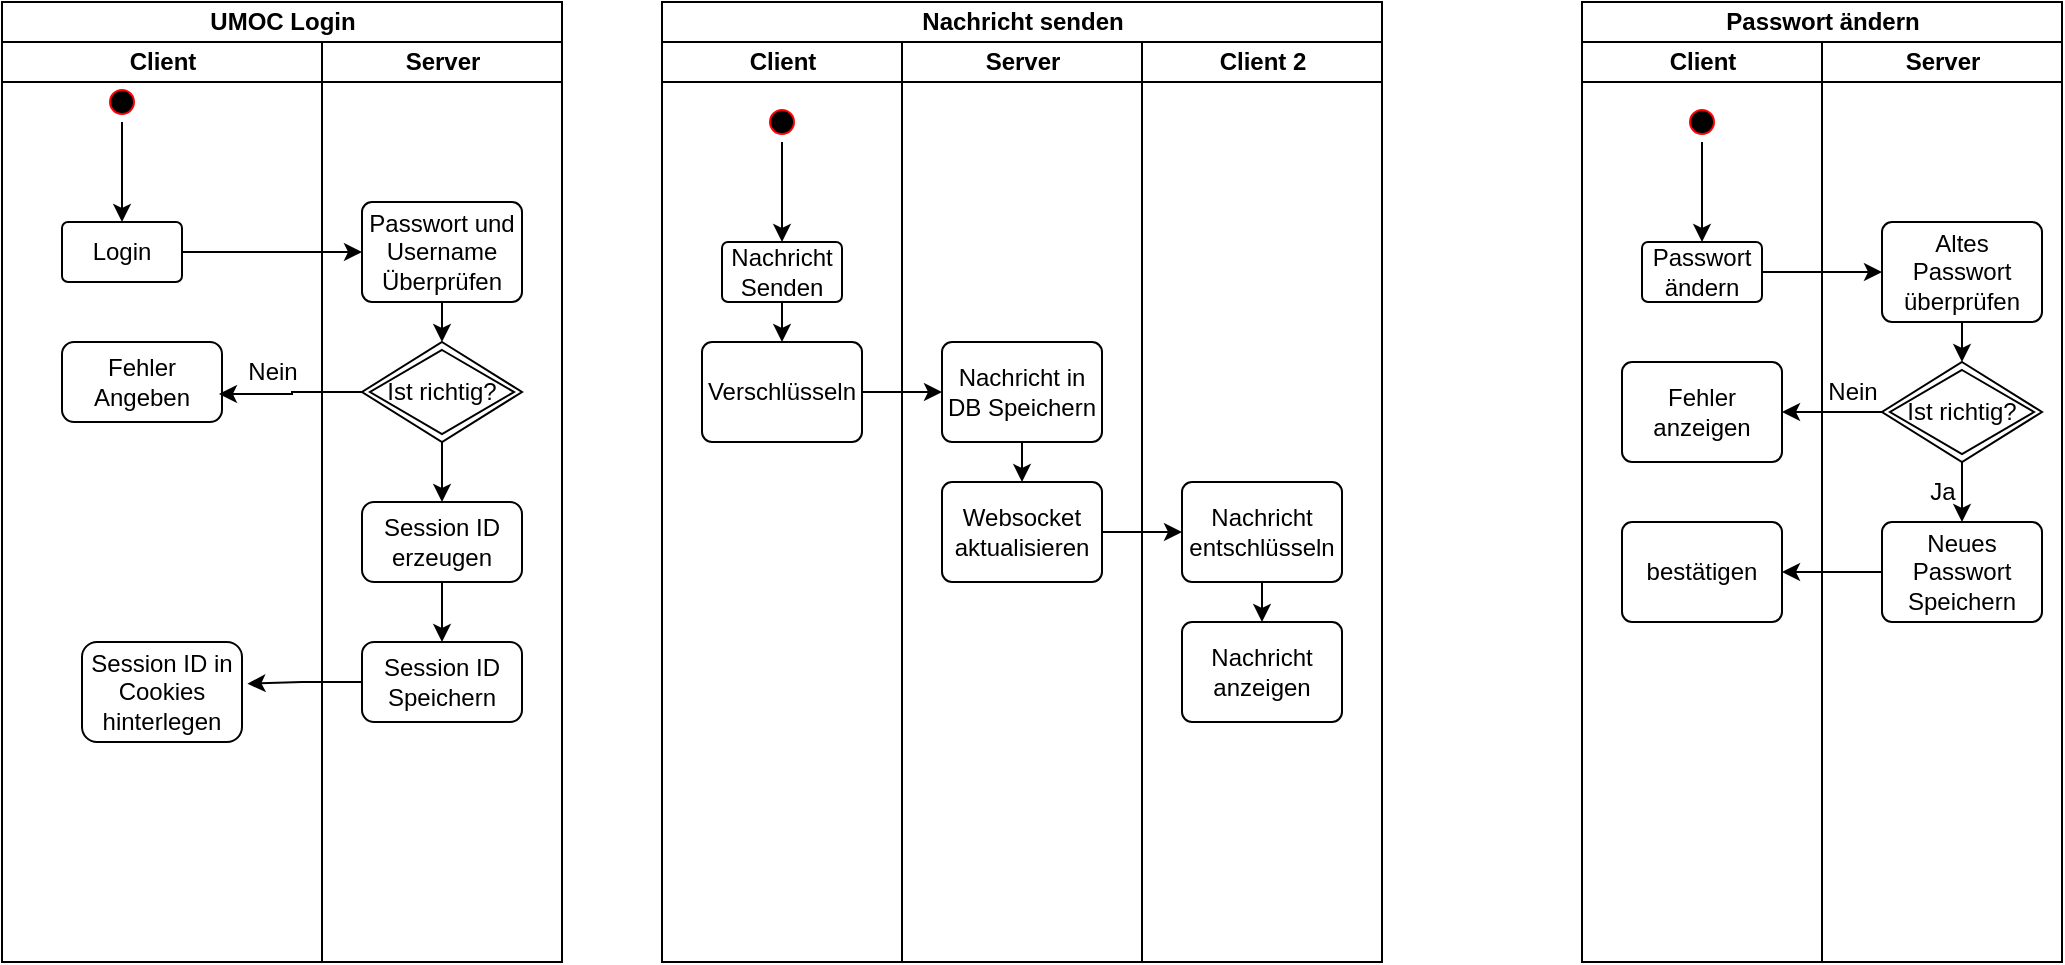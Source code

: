 <mxfile version="24.8.0">
  <diagram name="Seite-1" id="gtJFlXaaIzvjSY3m4rX6">
    <mxGraphModel dx="1859" dy="494" grid="1" gridSize="10" guides="1" tooltips="1" connect="1" arrows="1" fold="1" page="1" pageScale="1" pageWidth="827" pageHeight="1169" math="0" shadow="0">
      <root>
        <mxCell id="0" />
        <mxCell id="1" parent="0" />
        <mxCell id="xlPOFBCF7ndjpaGlJcxO-2" value="UMOC Login" style="swimlane;childLayout=stackLayout;resizeParent=1;resizeParentMax=0;startSize=20;html=1;" vertex="1" parent="1">
          <mxGeometry x="-240.0" y="30" width="280.0" height="480" as="geometry" />
        </mxCell>
        <mxCell id="xlPOFBCF7ndjpaGlJcxO-3" value="Client" style="swimlane;startSize=20;html=1;" vertex="1" parent="xlPOFBCF7ndjpaGlJcxO-2">
          <mxGeometry y="20" width="160.0" height="460" as="geometry" />
        </mxCell>
        <mxCell id="xlPOFBCF7ndjpaGlJcxO-12" value="Login" style="rounded=1;arcSize=10;whiteSpace=wrap;html=1;align=center;" vertex="1" parent="xlPOFBCF7ndjpaGlJcxO-3">
          <mxGeometry x="30" y="90" width="60" height="30" as="geometry" />
        </mxCell>
        <mxCell id="xlPOFBCF7ndjpaGlJcxO-15" style="edgeStyle=orthogonalEdgeStyle;rounded=0;orthogonalLoop=1;jettySize=auto;html=1;exitX=0.5;exitY=1;exitDx=0;exitDy=0;entryX=0.5;entryY=0;entryDx=0;entryDy=0;" edge="1" parent="xlPOFBCF7ndjpaGlJcxO-3" source="xlPOFBCF7ndjpaGlJcxO-13" target="xlPOFBCF7ndjpaGlJcxO-12">
          <mxGeometry relative="1" as="geometry" />
        </mxCell>
        <mxCell id="xlPOFBCF7ndjpaGlJcxO-13" value="" style="ellipse;html=1;shape=startState;fillColor=#000000;strokeColor=#ff0000;" vertex="1" parent="xlPOFBCF7ndjpaGlJcxO-3">
          <mxGeometry x="50" y="20" width="20" height="20" as="geometry" />
        </mxCell>
        <mxCell id="xlPOFBCF7ndjpaGlJcxO-21" value="Fehler Angeben" style="rounded=1;whiteSpace=wrap;html=1;" vertex="1" parent="xlPOFBCF7ndjpaGlJcxO-3">
          <mxGeometry x="30" y="150" width="80" height="40" as="geometry" />
        </mxCell>
        <mxCell id="xlPOFBCF7ndjpaGlJcxO-22" value="Nein" style="text;html=1;align=center;verticalAlign=middle;resizable=0;points=[];autosize=1;strokeColor=none;fillColor=none;" vertex="1" parent="xlPOFBCF7ndjpaGlJcxO-3">
          <mxGeometry x="110.0" y="150" width="50" height="30" as="geometry" />
        </mxCell>
        <mxCell id="xlPOFBCF7ndjpaGlJcxO-30" value="Session ID in Cookies hinterlegen" style="rounded=1;whiteSpace=wrap;html=1;" vertex="1" parent="xlPOFBCF7ndjpaGlJcxO-3">
          <mxGeometry x="40" y="300" width="80" height="50" as="geometry" />
        </mxCell>
        <mxCell id="xlPOFBCF7ndjpaGlJcxO-4" value="Server" style="swimlane;startSize=20;html=1;" vertex="1" parent="xlPOFBCF7ndjpaGlJcxO-2">
          <mxGeometry x="160.0" y="20" width="120" height="460" as="geometry" />
        </mxCell>
        <mxCell id="xlPOFBCF7ndjpaGlJcxO-19" style="edgeStyle=orthogonalEdgeStyle;rounded=0;orthogonalLoop=1;jettySize=auto;html=1;exitX=0.5;exitY=1;exitDx=0;exitDy=0;entryX=0.5;entryY=0;entryDx=0;entryDy=0;" edge="1" parent="xlPOFBCF7ndjpaGlJcxO-4" source="xlPOFBCF7ndjpaGlJcxO-16" target="xlPOFBCF7ndjpaGlJcxO-18">
          <mxGeometry relative="1" as="geometry" />
        </mxCell>
        <mxCell id="xlPOFBCF7ndjpaGlJcxO-16" value="Passwort und Username Überprüfen" style="rounded=1;arcSize=10;whiteSpace=wrap;html=1;align=center;" vertex="1" parent="xlPOFBCF7ndjpaGlJcxO-4">
          <mxGeometry x="20.0" y="80" width="80" height="50" as="geometry" />
        </mxCell>
        <mxCell id="xlPOFBCF7ndjpaGlJcxO-26" style="edgeStyle=orthogonalEdgeStyle;rounded=0;orthogonalLoop=1;jettySize=auto;html=1;exitX=0.5;exitY=1;exitDx=0;exitDy=0;entryX=0.5;entryY=0;entryDx=0;entryDy=0;" edge="1" parent="xlPOFBCF7ndjpaGlJcxO-4" source="xlPOFBCF7ndjpaGlJcxO-18" target="xlPOFBCF7ndjpaGlJcxO-25">
          <mxGeometry relative="1" as="geometry" />
        </mxCell>
        <mxCell id="xlPOFBCF7ndjpaGlJcxO-18" value="Ist richtig?" style="shape=rhombus;double=1;perimeter=rhombusPerimeter;whiteSpace=wrap;html=1;align=center;" vertex="1" parent="xlPOFBCF7ndjpaGlJcxO-4">
          <mxGeometry x="20" y="150" width="80" height="50" as="geometry" />
        </mxCell>
        <mxCell id="xlPOFBCF7ndjpaGlJcxO-29" style="edgeStyle=orthogonalEdgeStyle;rounded=0;orthogonalLoop=1;jettySize=auto;html=1;exitX=0.5;exitY=1;exitDx=0;exitDy=0;entryX=0.5;entryY=0;entryDx=0;entryDy=0;" edge="1" parent="xlPOFBCF7ndjpaGlJcxO-4" source="xlPOFBCF7ndjpaGlJcxO-25" target="xlPOFBCF7ndjpaGlJcxO-28">
          <mxGeometry relative="1" as="geometry" />
        </mxCell>
        <mxCell id="xlPOFBCF7ndjpaGlJcxO-25" value="Session ID erzeugen" style="rounded=1;whiteSpace=wrap;html=1;" vertex="1" parent="xlPOFBCF7ndjpaGlJcxO-4">
          <mxGeometry x="20.0" y="230" width="80" height="40" as="geometry" />
        </mxCell>
        <mxCell id="xlPOFBCF7ndjpaGlJcxO-28" value="Session ID Speichern" style="rounded=1;whiteSpace=wrap;html=1;" vertex="1" parent="xlPOFBCF7ndjpaGlJcxO-4">
          <mxGeometry x="20.0" y="300" width="80" height="40" as="geometry" />
        </mxCell>
        <mxCell id="xlPOFBCF7ndjpaGlJcxO-17" style="edgeStyle=orthogonalEdgeStyle;rounded=0;orthogonalLoop=1;jettySize=auto;html=1;exitX=1;exitY=0.5;exitDx=0;exitDy=0;entryX=0;entryY=0.5;entryDx=0;entryDy=0;" edge="1" parent="xlPOFBCF7ndjpaGlJcxO-2" source="xlPOFBCF7ndjpaGlJcxO-12" target="xlPOFBCF7ndjpaGlJcxO-16">
          <mxGeometry relative="1" as="geometry" />
        </mxCell>
        <mxCell id="xlPOFBCF7ndjpaGlJcxO-20" style="edgeStyle=orthogonalEdgeStyle;rounded=0;orthogonalLoop=1;jettySize=auto;html=1;exitX=0;exitY=0.5;exitDx=0;exitDy=0;entryX=0.981;entryY=0.65;entryDx=0;entryDy=0;entryPerimeter=0;" edge="1" parent="xlPOFBCF7ndjpaGlJcxO-2" source="xlPOFBCF7ndjpaGlJcxO-18" target="xlPOFBCF7ndjpaGlJcxO-21">
          <mxGeometry relative="1" as="geometry">
            <mxPoint x="120.0" y="194.919" as="targetPoint" />
          </mxGeometry>
        </mxCell>
        <mxCell id="xlPOFBCF7ndjpaGlJcxO-31" style="edgeStyle=orthogonalEdgeStyle;rounded=0;orthogonalLoop=1;jettySize=auto;html=1;exitX=0;exitY=0.5;exitDx=0;exitDy=0;entryX=1.034;entryY=0.417;entryDx=0;entryDy=0;entryPerimeter=0;" edge="1" parent="xlPOFBCF7ndjpaGlJcxO-2" source="xlPOFBCF7ndjpaGlJcxO-28" target="xlPOFBCF7ndjpaGlJcxO-30">
          <mxGeometry relative="1" as="geometry" />
        </mxCell>
        <mxCell id="xlPOFBCF7ndjpaGlJcxO-6" value="Nachricht senden" style="swimlane;childLayout=stackLayout;resizeParent=1;resizeParentMax=0;startSize=20;html=1;" vertex="1" parent="1">
          <mxGeometry x="90.0" y="30" width="360" height="480" as="geometry" />
        </mxCell>
        <mxCell id="xlPOFBCF7ndjpaGlJcxO-7" value="Client" style="swimlane;startSize=20;html=1;" vertex="1" parent="xlPOFBCF7ndjpaGlJcxO-6">
          <mxGeometry y="20" width="120" height="460" as="geometry" />
        </mxCell>
        <mxCell id="xlPOFBCF7ndjpaGlJcxO-37" style="edgeStyle=orthogonalEdgeStyle;rounded=0;orthogonalLoop=1;jettySize=auto;html=1;exitX=0.5;exitY=1;exitDx=0;exitDy=0;entryX=0.5;entryY=0;entryDx=0;entryDy=0;" edge="1" parent="xlPOFBCF7ndjpaGlJcxO-7" source="xlPOFBCF7ndjpaGlJcxO-32" target="xlPOFBCF7ndjpaGlJcxO-36">
          <mxGeometry relative="1" as="geometry" />
        </mxCell>
        <mxCell id="xlPOFBCF7ndjpaGlJcxO-32" value="Nachricht Senden" style="rounded=1;arcSize=10;whiteSpace=wrap;html=1;align=center;" vertex="1" parent="xlPOFBCF7ndjpaGlJcxO-7">
          <mxGeometry x="30" y="100" width="60" height="30" as="geometry" />
        </mxCell>
        <mxCell id="xlPOFBCF7ndjpaGlJcxO-33" style="edgeStyle=orthogonalEdgeStyle;rounded=0;orthogonalLoop=1;jettySize=auto;html=1;exitX=0.5;exitY=1;exitDx=0;exitDy=0;entryX=0.5;entryY=0;entryDx=0;entryDy=0;" edge="1" parent="xlPOFBCF7ndjpaGlJcxO-7" source="xlPOFBCF7ndjpaGlJcxO-34" target="xlPOFBCF7ndjpaGlJcxO-32">
          <mxGeometry relative="1" as="geometry" />
        </mxCell>
        <mxCell id="xlPOFBCF7ndjpaGlJcxO-34" value="" style="ellipse;html=1;shape=startState;fillColor=#000000;strokeColor=#ff0000;" vertex="1" parent="xlPOFBCF7ndjpaGlJcxO-7">
          <mxGeometry x="50" y="30" width="20" height="20" as="geometry" />
        </mxCell>
        <mxCell id="xlPOFBCF7ndjpaGlJcxO-36" value="Verschlüsseln" style="rounded=1;arcSize=10;whiteSpace=wrap;html=1;align=center;" vertex="1" parent="xlPOFBCF7ndjpaGlJcxO-7">
          <mxGeometry x="20.0" y="150" width="80" height="50" as="geometry" />
        </mxCell>
        <mxCell id="xlPOFBCF7ndjpaGlJcxO-8" value="Server" style="swimlane;startSize=20;html=1;" vertex="1" parent="xlPOFBCF7ndjpaGlJcxO-6">
          <mxGeometry x="120" y="20" width="120" height="460" as="geometry" />
        </mxCell>
        <mxCell id="xlPOFBCF7ndjpaGlJcxO-41" style="edgeStyle=orthogonalEdgeStyle;rounded=0;orthogonalLoop=1;jettySize=auto;html=1;exitX=0.5;exitY=1;exitDx=0;exitDy=0;entryX=0.5;entryY=0;entryDx=0;entryDy=0;" edge="1" parent="xlPOFBCF7ndjpaGlJcxO-8" source="xlPOFBCF7ndjpaGlJcxO-38" target="xlPOFBCF7ndjpaGlJcxO-40">
          <mxGeometry relative="1" as="geometry" />
        </mxCell>
        <mxCell id="xlPOFBCF7ndjpaGlJcxO-38" value="Nachricht in DB Speichern" style="rounded=1;arcSize=10;whiteSpace=wrap;html=1;align=center;" vertex="1" parent="xlPOFBCF7ndjpaGlJcxO-8">
          <mxGeometry x="20.0" y="150" width="80" height="50" as="geometry" />
        </mxCell>
        <mxCell id="xlPOFBCF7ndjpaGlJcxO-40" value="Websocket aktualisieren" style="rounded=1;arcSize=10;whiteSpace=wrap;html=1;align=center;" vertex="1" parent="xlPOFBCF7ndjpaGlJcxO-8">
          <mxGeometry x="20.0" y="220" width="80" height="50" as="geometry" />
        </mxCell>
        <mxCell id="xlPOFBCF7ndjpaGlJcxO-35" value="Client 2" style="swimlane;startSize=20;html=1;" vertex="1" parent="xlPOFBCF7ndjpaGlJcxO-6">
          <mxGeometry x="240" y="20" width="120" height="460" as="geometry" />
        </mxCell>
        <mxCell id="xlPOFBCF7ndjpaGlJcxO-49" style="edgeStyle=orthogonalEdgeStyle;rounded=0;orthogonalLoop=1;jettySize=auto;html=1;exitX=0.5;exitY=1;exitDx=0;exitDy=0;entryX=0.5;entryY=0;entryDx=0;entryDy=0;" edge="1" parent="xlPOFBCF7ndjpaGlJcxO-35" source="xlPOFBCF7ndjpaGlJcxO-46" target="xlPOFBCF7ndjpaGlJcxO-47">
          <mxGeometry relative="1" as="geometry" />
        </mxCell>
        <mxCell id="xlPOFBCF7ndjpaGlJcxO-46" value="Nachricht entschlüsseln" style="rounded=1;arcSize=10;whiteSpace=wrap;html=1;align=center;" vertex="1" parent="xlPOFBCF7ndjpaGlJcxO-35">
          <mxGeometry x="20.0" y="220" width="80" height="50" as="geometry" />
        </mxCell>
        <mxCell id="xlPOFBCF7ndjpaGlJcxO-47" value="Nachricht anzeigen" style="rounded=1;arcSize=10;whiteSpace=wrap;html=1;align=center;" vertex="1" parent="xlPOFBCF7ndjpaGlJcxO-35">
          <mxGeometry x="20.0" y="290" width="80" height="50" as="geometry" />
        </mxCell>
        <mxCell id="xlPOFBCF7ndjpaGlJcxO-39" style="edgeStyle=orthogonalEdgeStyle;rounded=0;orthogonalLoop=1;jettySize=auto;html=1;exitX=1;exitY=0.5;exitDx=0;exitDy=0;entryX=0;entryY=0.5;entryDx=0;entryDy=0;" edge="1" parent="xlPOFBCF7ndjpaGlJcxO-6" source="xlPOFBCF7ndjpaGlJcxO-36" target="xlPOFBCF7ndjpaGlJcxO-38">
          <mxGeometry relative="1" as="geometry" />
        </mxCell>
        <mxCell id="xlPOFBCF7ndjpaGlJcxO-48" style="edgeStyle=orthogonalEdgeStyle;rounded=0;orthogonalLoop=1;jettySize=auto;html=1;exitX=1;exitY=0.5;exitDx=0;exitDy=0;entryX=0;entryY=0.5;entryDx=0;entryDy=0;" edge="1" parent="xlPOFBCF7ndjpaGlJcxO-6" source="xlPOFBCF7ndjpaGlJcxO-40" target="xlPOFBCF7ndjpaGlJcxO-46">
          <mxGeometry relative="1" as="geometry" />
        </mxCell>
        <mxCell id="xlPOFBCF7ndjpaGlJcxO-9" value="Passwort ändern" style="swimlane;childLayout=stackLayout;resizeParent=1;resizeParentMax=0;startSize=20;html=1;" vertex="1" parent="1">
          <mxGeometry x="550.0" y="30" width="240" height="480" as="geometry" />
        </mxCell>
        <mxCell id="xlPOFBCF7ndjpaGlJcxO-10" value="Client" style="swimlane;startSize=20;html=1;" vertex="1" parent="xlPOFBCF7ndjpaGlJcxO-9">
          <mxGeometry y="20" width="120" height="460" as="geometry" />
        </mxCell>
        <mxCell id="xlPOFBCF7ndjpaGlJcxO-54" value="Passwort ändern" style="rounded=1;arcSize=10;whiteSpace=wrap;html=1;align=center;" vertex="1" parent="xlPOFBCF7ndjpaGlJcxO-10">
          <mxGeometry x="30" y="100" width="60" height="30" as="geometry" />
        </mxCell>
        <mxCell id="xlPOFBCF7ndjpaGlJcxO-55" style="edgeStyle=orthogonalEdgeStyle;rounded=0;orthogonalLoop=1;jettySize=auto;html=1;exitX=0.5;exitY=1;exitDx=0;exitDy=0;entryX=0.5;entryY=0;entryDx=0;entryDy=0;" edge="1" parent="xlPOFBCF7ndjpaGlJcxO-10" source="xlPOFBCF7ndjpaGlJcxO-56" target="xlPOFBCF7ndjpaGlJcxO-54">
          <mxGeometry relative="1" as="geometry" />
        </mxCell>
        <mxCell id="xlPOFBCF7ndjpaGlJcxO-56" value="" style="ellipse;html=1;shape=startState;fillColor=#000000;strokeColor=#ff0000;" vertex="1" parent="xlPOFBCF7ndjpaGlJcxO-10">
          <mxGeometry x="50" y="30" width="20" height="20" as="geometry" />
        </mxCell>
        <mxCell id="xlPOFBCF7ndjpaGlJcxO-60" value="Fehler anzeigen" style="rounded=1;arcSize=10;whiteSpace=wrap;html=1;align=center;" vertex="1" parent="xlPOFBCF7ndjpaGlJcxO-10">
          <mxGeometry x="20.0" y="160" width="80" height="50" as="geometry" />
        </mxCell>
        <mxCell id="xlPOFBCF7ndjpaGlJcxO-72" value="bestätigen" style="rounded=1;arcSize=10;whiteSpace=wrap;html=1;align=center;" vertex="1" parent="xlPOFBCF7ndjpaGlJcxO-10">
          <mxGeometry x="20.0" y="240" width="80" height="50" as="geometry" />
        </mxCell>
        <mxCell id="xlPOFBCF7ndjpaGlJcxO-11" value="Server" style="swimlane;startSize=20;html=1;" vertex="1" parent="xlPOFBCF7ndjpaGlJcxO-9">
          <mxGeometry x="120" y="20" width="120" height="460" as="geometry" />
        </mxCell>
        <mxCell id="xlPOFBCF7ndjpaGlJcxO-63" style="edgeStyle=orthogonalEdgeStyle;rounded=0;orthogonalLoop=1;jettySize=auto;html=1;exitX=0.5;exitY=1;exitDx=0;exitDy=0;entryX=0.5;entryY=0;entryDx=0;entryDy=0;" edge="1" parent="xlPOFBCF7ndjpaGlJcxO-11" source="xlPOFBCF7ndjpaGlJcxO-57" target="xlPOFBCF7ndjpaGlJcxO-59">
          <mxGeometry relative="1" as="geometry" />
        </mxCell>
        <mxCell id="xlPOFBCF7ndjpaGlJcxO-57" value="Altes Passwort überprüfen" style="rounded=1;arcSize=10;whiteSpace=wrap;html=1;align=center;" vertex="1" parent="xlPOFBCF7ndjpaGlJcxO-11">
          <mxGeometry x="30.0" y="90" width="80" height="50" as="geometry" />
        </mxCell>
        <mxCell id="xlPOFBCF7ndjpaGlJcxO-58" value="Neues Passwort Speichern" style="rounded=1;arcSize=10;whiteSpace=wrap;html=1;align=center;" vertex="1" parent="xlPOFBCF7ndjpaGlJcxO-11">
          <mxGeometry x="30.0" y="240" width="80" height="50" as="geometry" />
        </mxCell>
        <mxCell id="xlPOFBCF7ndjpaGlJcxO-62" style="edgeStyle=orthogonalEdgeStyle;rounded=0;orthogonalLoop=1;jettySize=auto;html=1;exitX=0.5;exitY=1;exitDx=0;exitDy=0;entryX=0.5;entryY=0;entryDx=0;entryDy=0;" edge="1" parent="xlPOFBCF7ndjpaGlJcxO-11" source="xlPOFBCF7ndjpaGlJcxO-59" target="xlPOFBCF7ndjpaGlJcxO-58">
          <mxGeometry relative="1" as="geometry" />
        </mxCell>
        <mxCell id="xlPOFBCF7ndjpaGlJcxO-59" value="Ist richtig?" style="shape=rhombus;double=1;perimeter=rhombusPerimeter;whiteSpace=wrap;html=1;align=center;" vertex="1" parent="xlPOFBCF7ndjpaGlJcxO-11">
          <mxGeometry x="30.0" y="160" width="80" height="50" as="geometry" />
        </mxCell>
        <mxCell id="xlPOFBCF7ndjpaGlJcxO-66" value="Ja" style="text;html=1;align=center;verticalAlign=middle;resizable=0;points=[];autosize=1;strokeColor=none;fillColor=none;" vertex="1" parent="xlPOFBCF7ndjpaGlJcxO-11">
          <mxGeometry x="40.0" y="210" width="40" height="30" as="geometry" />
        </mxCell>
        <mxCell id="xlPOFBCF7ndjpaGlJcxO-65" value="Nein" style="text;html=1;align=center;verticalAlign=middle;resizable=0;points=[];autosize=1;strokeColor=none;fillColor=none;" vertex="1" parent="xlPOFBCF7ndjpaGlJcxO-11">
          <mxGeometry x="-10.0" y="160" width="50" height="30" as="geometry" />
        </mxCell>
        <mxCell id="xlPOFBCF7ndjpaGlJcxO-61" style="edgeStyle=orthogonalEdgeStyle;rounded=0;orthogonalLoop=1;jettySize=auto;html=1;exitX=0;exitY=0.5;exitDx=0;exitDy=0;entryX=1;entryY=0.5;entryDx=0;entryDy=0;" edge="1" parent="xlPOFBCF7ndjpaGlJcxO-9" source="xlPOFBCF7ndjpaGlJcxO-59" target="xlPOFBCF7ndjpaGlJcxO-60">
          <mxGeometry relative="1" as="geometry" />
        </mxCell>
        <mxCell id="xlPOFBCF7ndjpaGlJcxO-64" style="edgeStyle=orthogonalEdgeStyle;rounded=0;orthogonalLoop=1;jettySize=auto;html=1;exitX=1;exitY=0.5;exitDx=0;exitDy=0;entryX=0;entryY=0.5;entryDx=0;entryDy=0;" edge="1" parent="xlPOFBCF7ndjpaGlJcxO-9" source="xlPOFBCF7ndjpaGlJcxO-54" target="xlPOFBCF7ndjpaGlJcxO-57">
          <mxGeometry relative="1" as="geometry" />
        </mxCell>
        <mxCell id="xlPOFBCF7ndjpaGlJcxO-73" style="edgeStyle=orthogonalEdgeStyle;rounded=0;orthogonalLoop=1;jettySize=auto;html=1;exitX=0;exitY=0.5;exitDx=0;exitDy=0;entryX=1;entryY=0.5;entryDx=0;entryDy=0;" edge="1" parent="xlPOFBCF7ndjpaGlJcxO-9" source="xlPOFBCF7ndjpaGlJcxO-58" target="xlPOFBCF7ndjpaGlJcxO-72">
          <mxGeometry relative="1" as="geometry" />
        </mxCell>
      </root>
    </mxGraphModel>
  </diagram>
</mxfile>
